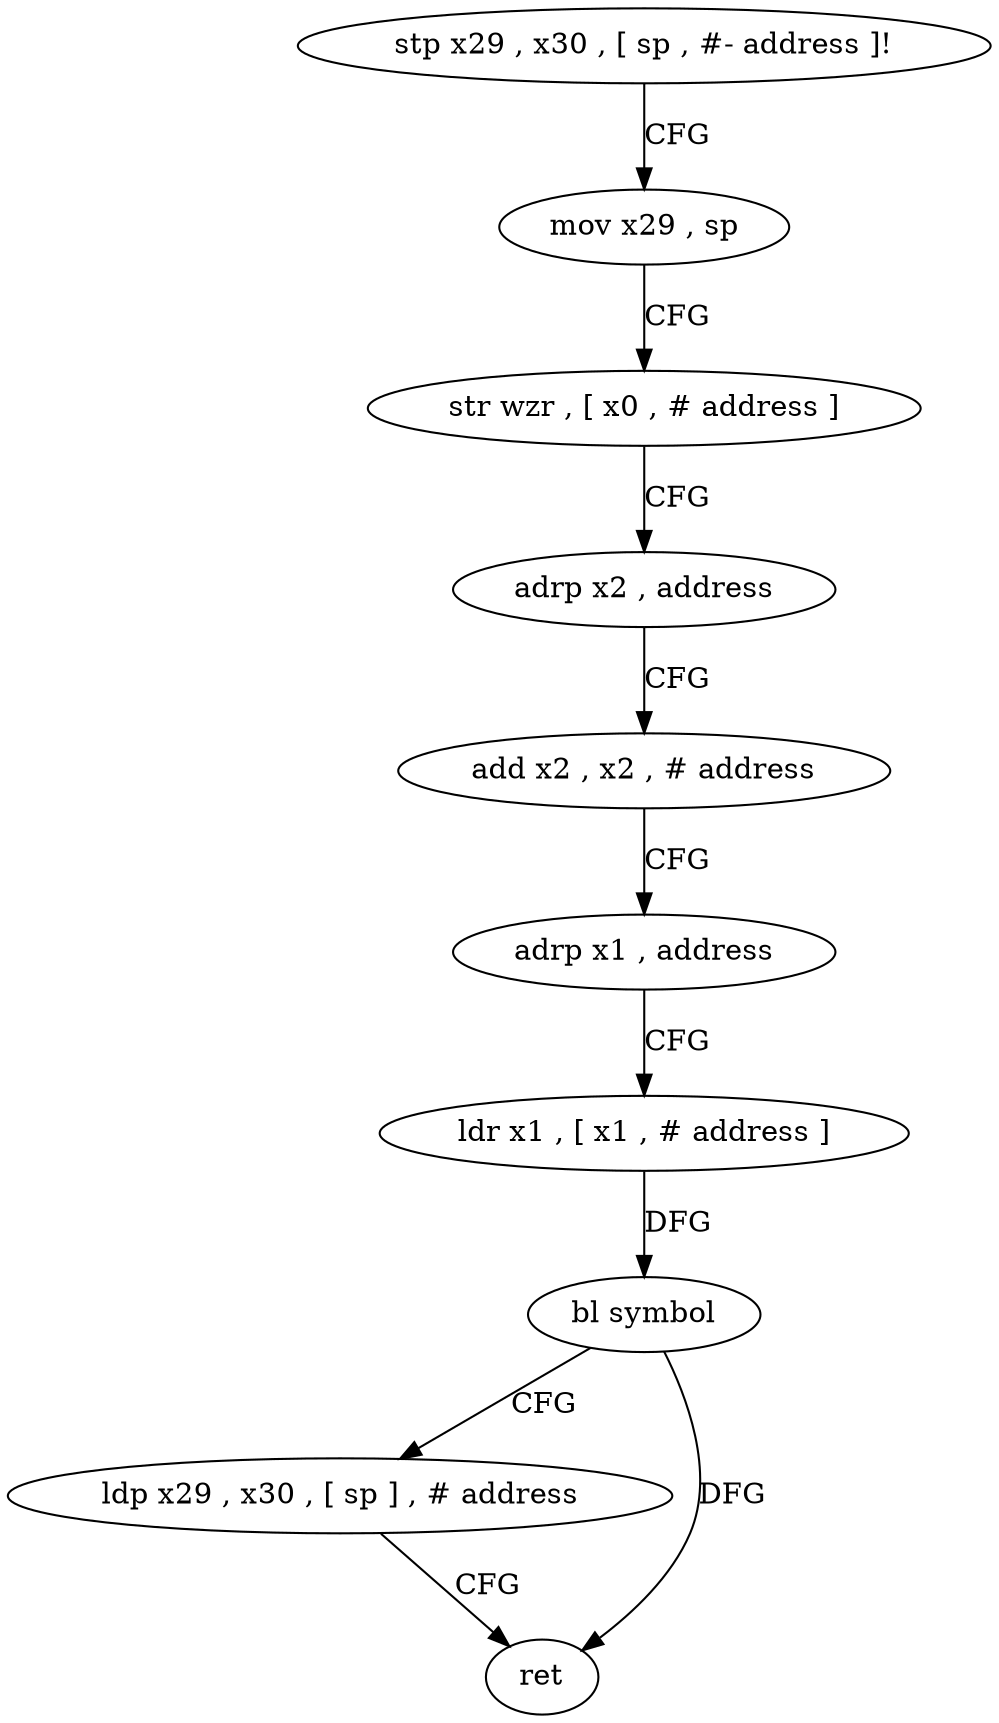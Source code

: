 digraph "func" {
"267128" [label = "stp x29 , x30 , [ sp , #- address ]!" ]
"267132" [label = "mov x29 , sp" ]
"267136" [label = "str wzr , [ x0 , # address ]" ]
"267140" [label = "adrp x2 , address" ]
"267144" [label = "add x2 , x2 , # address" ]
"267148" [label = "adrp x1 , address" ]
"267152" [label = "ldr x1 , [ x1 , # address ]" ]
"267156" [label = "bl symbol" ]
"267160" [label = "ldp x29 , x30 , [ sp ] , # address" ]
"267164" [label = "ret" ]
"267128" -> "267132" [ label = "CFG" ]
"267132" -> "267136" [ label = "CFG" ]
"267136" -> "267140" [ label = "CFG" ]
"267140" -> "267144" [ label = "CFG" ]
"267144" -> "267148" [ label = "CFG" ]
"267148" -> "267152" [ label = "CFG" ]
"267152" -> "267156" [ label = "DFG" ]
"267156" -> "267160" [ label = "CFG" ]
"267156" -> "267164" [ label = "DFG" ]
"267160" -> "267164" [ label = "CFG" ]
}
